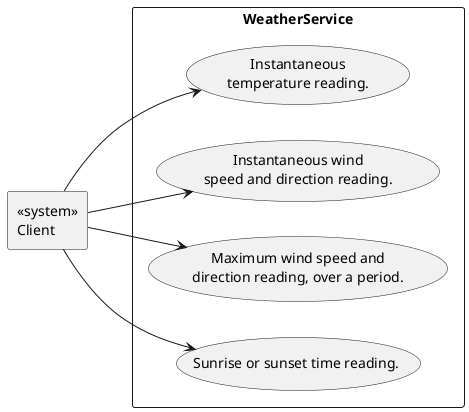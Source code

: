 @startuml
'https://plantuml.com/use-case-diagram

left to right direction
rectangle "<<system>>\nClient" as Client

rectangle WeatherService {
usecase "Instantaneous\ntemperature reading." as UC27
usecase "Instantaneous wind\nspeed and direction reading." as UC28
usecase "Maximum wind speed and\ndirection reading, over a period." as UC29
usecase "Sunrise or sunset time reading." as UC38
}

Client --> UC27
Client --> UC28
Client --> UC29
Client --> UC38

@enduml